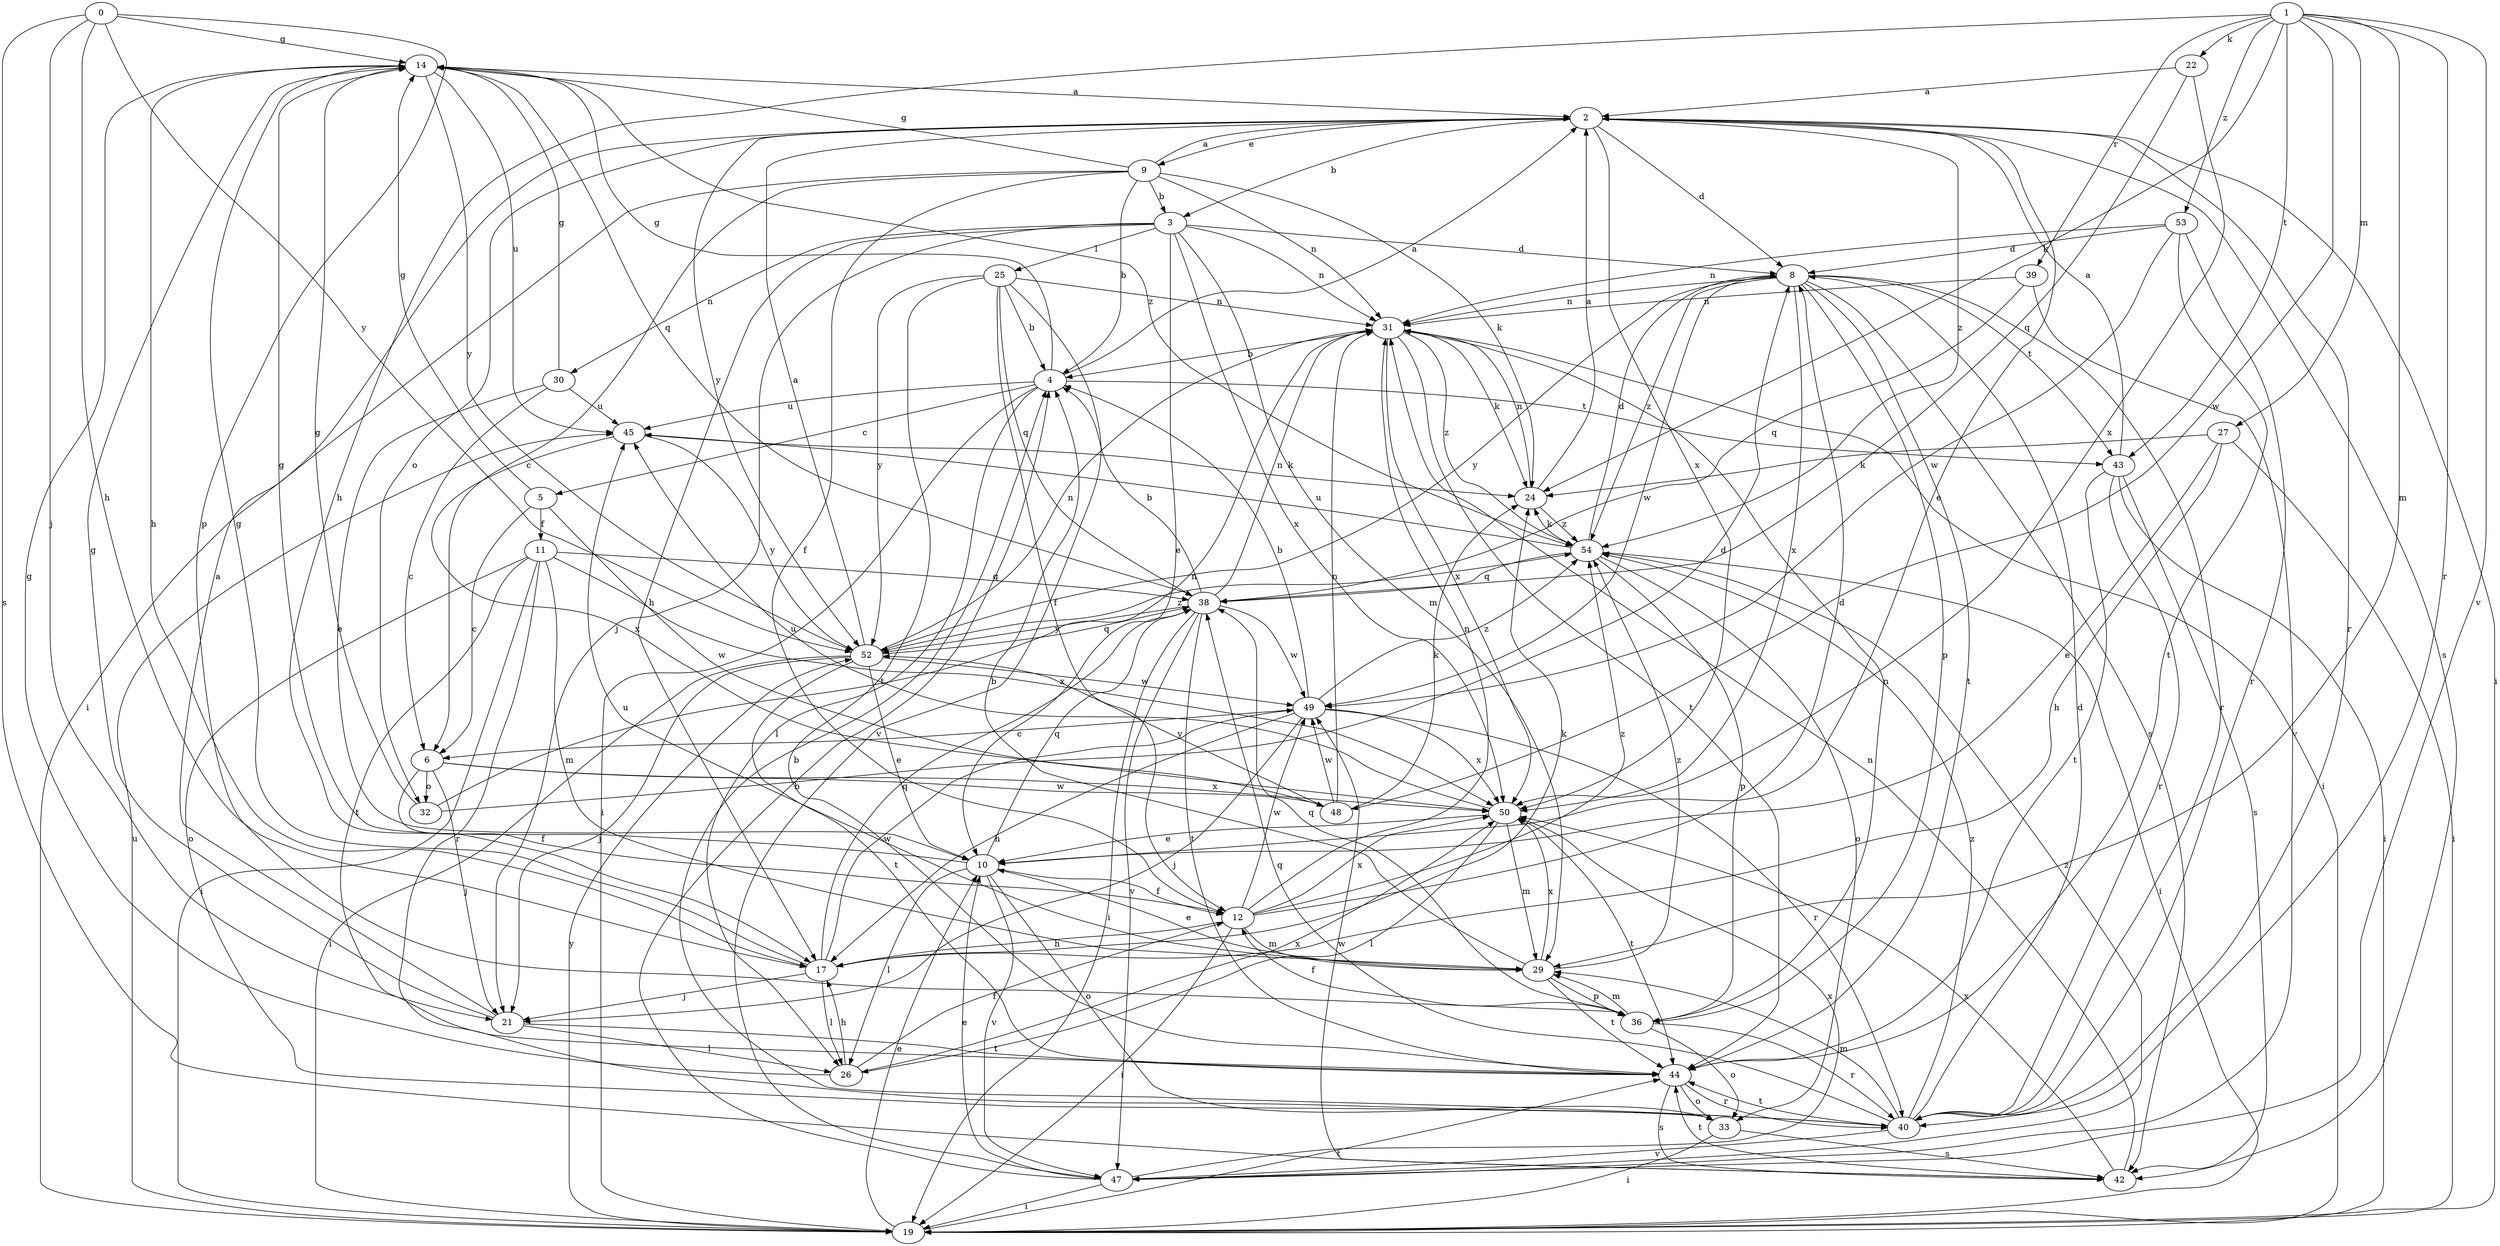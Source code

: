 strict digraph  {
0;
1;
2;
3;
4;
5;
6;
8;
9;
10;
11;
12;
14;
17;
19;
21;
22;
24;
25;
26;
27;
29;
30;
31;
32;
33;
36;
38;
39;
40;
42;
43;
44;
45;
47;
48;
49;
50;
52;
53;
54;
0 -> 14  [label=g];
0 -> 17  [label=h];
0 -> 21  [label=j];
0 -> 36  [label=p];
0 -> 42  [label=s];
0 -> 52  [label=y];
1 -> 17  [label=h];
1 -> 22  [label=k];
1 -> 24  [label=k];
1 -> 27  [label=m];
1 -> 29  [label=m];
1 -> 39  [label=r];
1 -> 40  [label=r];
1 -> 43  [label=t];
1 -> 47  [label=v];
1 -> 48  [label=w];
1 -> 53  [label=z];
2 -> 3  [label=b];
2 -> 8  [label=d];
2 -> 9  [label=e];
2 -> 10  [label=e];
2 -> 19  [label=i];
2 -> 32  [label=o];
2 -> 40  [label=r];
2 -> 42  [label=s];
2 -> 50  [label=x];
2 -> 52  [label=y];
2 -> 54  [label=z];
3 -> 8  [label=d];
3 -> 10  [label=e];
3 -> 17  [label=h];
3 -> 21  [label=j];
3 -> 25  [label=l];
3 -> 29  [label=m];
3 -> 30  [label=n];
3 -> 31  [label=n];
3 -> 50  [label=x];
4 -> 2  [label=a];
4 -> 5  [label=c];
4 -> 14  [label=g];
4 -> 19  [label=i];
4 -> 26  [label=l];
4 -> 43  [label=t];
4 -> 45  [label=u];
5 -> 6  [label=c];
5 -> 11  [label=f];
5 -> 14  [label=g];
5 -> 48  [label=w];
6 -> 12  [label=f];
6 -> 21  [label=j];
6 -> 32  [label=o];
6 -> 48  [label=w];
6 -> 50  [label=x];
8 -> 31  [label=n];
8 -> 36  [label=p];
8 -> 40  [label=r];
8 -> 42  [label=s];
8 -> 43  [label=t];
8 -> 44  [label=t];
8 -> 49  [label=w];
8 -> 50  [label=x];
8 -> 52  [label=y];
8 -> 54  [label=z];
9 -> 2  [label=a];
9 -> 3  [label=b];
9 -> 4  [label=b];
9 -> 6  [label=c];
9 -> 12  [label=f];
9 -> 14  [label=g];
9 -> 19  [label=i];
9 -> 24  [label=k];
9 -> 31  [label=n];
10 -> 12  [label=f];
10 -> 14  [label=g];
10 -> 26  [label=l];
10 -> 33  [label=o];
10 -> 38  [label=q];
10 -> 47  [label=v];
11 -> 19  [label=i];
11 -> 29  [label=m];
11 -> 33  [label=o];
11 -> 38  [label=q];
11 -> 40  [label=r];
11 -> 44  [label=t];
11 -> 50  [label=x];
12 -> 8  [label=d];
12 -> 17  [label=h];
12 -> 19  [label=i];
12 -> 29  [label=m];
12 -> 31  [label=n];
12 -> 49  [label=w];
12 -> 50  [label=x];
12 -> 54  [label=z];
14 -> 2  [label=a];
14 -> 17  [label=h];
14 -> 38  [label=q];
14 -> 45  [label=u];
14 -> 52  [label=y];
14 -> 54  [label=z];
17 -> 14  [label=g];
17 -> 21  [label=j];
17 -> 24  [label=k];
17 -> 26  [label=l];
17 -> 38  [label=q];
17 -> 49  [label=w];
19 -> 10  [label=e];
19 -> 44  [label=t];
19 -> 45  [label=u];
19 -> 52  [label=y];
21 -> 2  [label=a];
21 -> 14  [label=g];
21 -> 26  [label=l];
21 -> 44  [label=t];
22 -> 2  [label=a];
22 -> 38  [label=q];
22 -> 50  [label=x];
24 -> 2  [label=a];
24 -> 31  [label=n];
24 -> 54  [label=z];
25 -> 4  [label=b];
25 -> 12  [label=f];
25 -> 31  [label=n];
25 -> 38  [label=q];
25 -> 44  [label=t];
25 -> 47  [label=v];
25 -> 52  [label=y];
26 -> 12  [label=f];
26 -> 14  [label=g];
26 -> 17  [label=h];
26 -> 50  [label=x];
27 -> 10  [label=e];
27 -> 17  [label=h];
27 -> 19  [label=i];
27 -> 24  [label=k];
29 -> 4  [label=b];
29 -> 10  [label=e];
29 -> 36  [label=p];
29 -> 44  [label=t];
29 -> 45  [label=u];
29 -> 50  [label=x];
29 -> 54  [label=z];
30 -> 6  [label=c];
30 -> 10  [label=e];
30 -> 14  [label=g];
30 -> 45  [label=u];
31 -> 4  [label=b];
31 -> 19  [label=i];
31 -> 24  [label=k];
31 -> 44  [label=t];
31 -> 50  [label=x];
31 -> 54  [label=z];
32 -> 8  [label=d];
32 -> 14  [label=g];
32 -> 31  [label=n];
33 -> 19  [label=i];
33 -> 42  [label=s];
36 -> 12  [label=f];
36 -> 29  [label=m];
36 -> 31  [label=n];
36 -> 33  [label=o];
36 -> 38  [label=q];
36 -> 40  [label=r];
38 -> 4  [label=b];
38 -> 19  [label=i];
38 -> 31  [label=n];
38 -> 44  [label=t];
38 -> 47  [label=v];
38 -> 49  [label=w];
38 -> 52  [label=y];
39 -> 31  [label=n];
39 -> 38  [label=q];
39 -> 47  [label=v];
40 -> 4  [label=b];
40 -> 8  [label=d];
40 -> 29  [label=m];
40 -> 38  [label=q];
40 -> 44  [label=t];
40 -> 47  [label=v];
40 -> 54  [label=z];
42 -> 31  [label=n];
42 -> 44  [label=t];
42 -> 49  [label=w];
42 -> 50  [label=x];
43 -> 2  [label=a];
43 -> 19  [label=i];
43 -> 40  [label=r];
43 -> 42  [label=s];
43 -> 44  [label=t];
44 -> 33  [label=o];
44 -> 40  [label=r];
44 -> 42  [label=s];
45 -> 24  [label=k];
45 -> 50  [label=x];
45 -> 52  [label=y];
47 -> 4  [label=b];
47 -> 10  [label=e];
47 -> 19  [label=i];
47 -> 50  [label=x];
47 -> 54  [label=z];
48 -> 24  [label=k];
48 -> 31  [label=n];
48 -> 49  [label=w];
48 -> 52  [label=y];
49 -> 4  [label=b];
49 -> 6  [label=c];
49 -> 17  [label=h];
49 -> 21  [label=j];
49 -> 40  [label=r];
49 -> 50  [label=x];
49 -> 54  [label=z];
50 -> 10  [label=e];
50 -> 26  [label=l];
50 -> 29  [label=m];
50 -> 44  [label=t];
50 -> 45  [label=u];
52 -> 2  [label=a];
52 -> 10  [label=e];
52 -> 19  [label=i];
52 -> 21  [label=j];
52 -> 31  [label=n];
52 -> 38  [label=q];
52 -> 44  [label=t];
52 -> 49  [label=w];
52 -> 54  [label=z];
53 -> 8  [label=d];
53 -> 31  [label=n];
53 -> 40  [label=r];
53 -> 44  [label=t];
53 -> 49  [label=w];
54 -> 8  [label=d];
54 -> 19  [label=i];
54 -> 24  [label=k];
54 -> 33  [label=o];
54 -> 36  [label=p];
54 -> 38  [label=q];
54 -> 45  [label=u];
}
